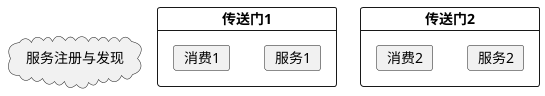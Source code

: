 @startuml

card 传送门1 {
    card 服务1
    card 消费1
}

card 传送门2 {
    card 服务2
    card 消费2
}

cloud 服务注册与发现 {

}





@enduml